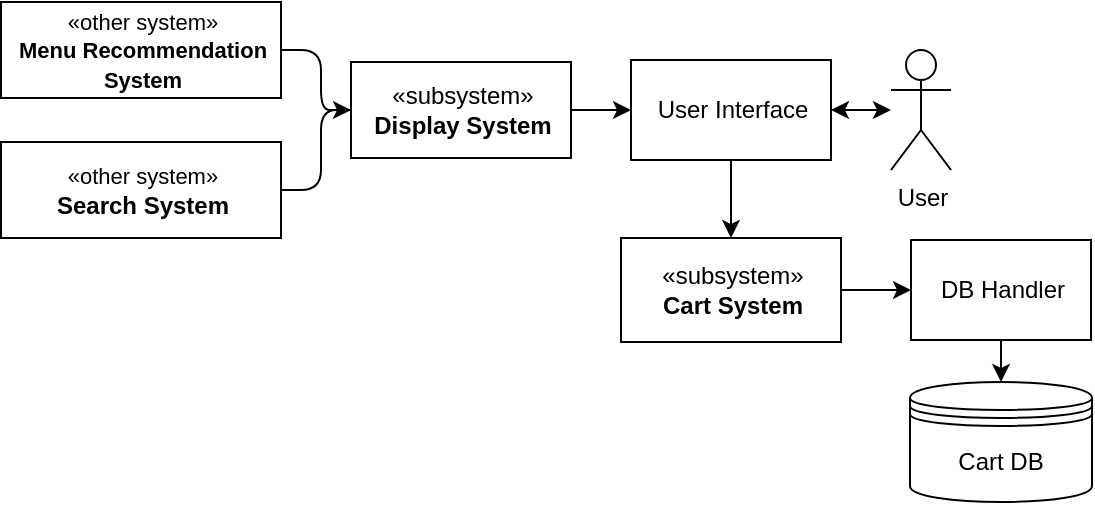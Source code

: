 <mxfile version="10.6.7" type="device"><diagram id="Myz9oXKFXugU9Ggl_K_i" name="Page-1"><mxGraphModel dx="1188" dy="589" grid="1" gridSize="10" guides="1" tooltips="1" connect="1" arrows="1" fold="1" page="1" pageScale="1" pageWidth="827" pageHeight="1169" math="0" shadow="0"><root><mxCell id="0"/><mxCell id="1" parent="0"/><mxCell id="48pc3CK4sbITwCf7wjHa-29" value="&lt;font style=&quot;font-size: 11px&quot;&gt;«other system»&lt;br&gt;&lt;b&gt;Menu Recommendation&lt;br&gt;System&lt;/b&gt;&lt;/font&gt;&lt;br&gt;" style="html=1;" vertex="1" parent="1"><mxGeometry x="39.5" y="40" width="140" height="48" as="geometry"/></mxCell><mxCell id="48pc3CK4sbITwCf7wjHa-32" value="&lt;font style=&quot;font-size: 11px&quot;&gt;«other system»&lt;br&gt;&lt;/font&gt;&lt;b&gt;Search System&lt;/b&gt;&lt;br&gt;" style="html=1;" vertex="1" parent="1"><mxGeometry x="39.5" y="110" width="140" height="48" as="geometry"/></mxCell><mxCell id="48pc3CK4sbITwCf7wjHa-34" value="«subsystem»&lt;br&gt;&lt;b&gt;Display System&lt;/b&gt;" style="html=1;" vertex="1" parent="1"><mxGeometry x="214.5" y="70" width="110" height="48" as="geometry"/></mxCell><mxCell id="48pc3CK4sbITwCf7wjHa-35" value="User Interface" style="html=1;" vertex="1" parent="1"><mxGeometry x="354.5" y="69" width="100" height="50" as="geometry"/></mxCell><mxCell id="48pc3CK4sbITwCf7wjHa-36" value="User" style="shape=umlActor;verticalLabelPosition=bottom;labelBackgroundColor=#ffffff;verticalAlign=top;html=1;" vertex="1" parent="1"><mxGeometry x="484.5" y="64" width="30" height="60" as="geometry"/></mxCell><mxCell id="48pc3CK4sbITwCf7wjHa-37" value="" style="endArrow=classic;startArrow=classic;html=1;exitX=1;exitY=0.5;exitDx=0;exitDy=0;" edge="1" parent="1" source="48pc3CK4sbITwCf7wjHa-35"><mxGeometry width="50" height="50" relative="1" as="geometry"><mxPoint x="434.5" y="200" as="sourcePoint"/><mxPoint x="484.5" y="94" as="targetPoint"/></mxGeometry></mxCell><mxCell id="48pc3CK4sbITwCf7wjHa-38" value="Cart DB" style="shape=datastore;whiteSpace=wrap;html=1;" vertex="1" parent="1"><mxGeometry x="494" y="230" width="91" height="60" as="geometry"/></mxCell><mxCell id="48pc3CK4sbITwCf7wjHa-40" value="«subsystem»&lt;br&gt;&lt;b&gt;Cart System&lt;/b&gt;" style="html=1;" vertex="1" parent="1"><mxGeometry x="349.5" y="158" width="110" height="52" as="geometry"/></mxCell><mxCell id="48pc3CK4sbITwCf7wjHa-41" value="DB Handler" style="html=1;" vertex="1" parent="1"><mxGeometry x="494.5" y="159" width="90" height="50" as="geometry"/></mxCell><mxCell id="48pc3CK4sbITwCf7wjHa-44" value="" style="endArrow=classic;html=1;exitX=1;exitY=0.5;exitDx=0;exitDy=0;entryX=0;entryY=0.5;entryDx=0;entryDy=0;" edge="1" parent="1" source="48pc3CK4sbITwCf7wjHa-29" target="48pc3CK4sbITwCf7wjHa-34"><mxGeometry width="50" height="50" relative="1" as="geometry"><mxPoint x="209.5" y="190" as="sourcePoint"/><mxPoint x="259.5" y="140" as="targetPoint"/><Array as="points"><mxPoint x="199.5" y="64"/><mxPoint x="199.5" y="94"/></Array></mxGeometry></mxCell><mxCell id="48pc3CK4sbITwCf7wjHa-46" value="" style="endArrow=none;html=1;exitX=1;exitY=0.5;exitDx=0;exitDy=0;entryX=0;entryY=0.5;entryDx=0;entryDy=0;" edge="1" parent="1" source="48pc3CK4sbITwCf7wjHa-32" target="48pc3CK4sbITwCf7wjHa-34"><mxGeometry width="50" height="50" relative="1" as="geometry"><mxPoint x="219.5" y="180" as="sourcePoint"/><mxPoint x="269.5" y="130" as="targetPoint"/><Array as="points"><mxPoint x="199.5" y="134"/><mxPoint x="199.5" y="94"/></Array></mxGeometry></mxCell><mxCell id="48pc3CK4sbITwCf7wjHa-47" value="" style="endArrow=classic;html=1;exitX=1;exitY=0.5;exitDx=0;exitDy=0;entryX=0;entryY=0.5;entryDx=0;entryDy=0;" edge="1" parent="1" source="48pc3CK4sbITwCf7wjHa-34" target="48pc3CK4sbITwCf7wjHa-35"><mxGeometry width="50" height="50" relative="1" as="geometry"><mxPoint x="309.5" y="190" as="sourcePoint"/><mxPoint x="359.5" y="140" as="targetPoint"/></mxGeometry></mxCell><mxCell id="48pc3CK4sbITwCf7wjHa-48" value="" style="endArrow=classic;html=1;exitX=0.5;exitY=1;exitDx=0;exitDy=0;entryX=0.5;entryY=0;entryDx=0;entryDy=0;" edge="1" parent="1" source="48pc3CK4sbITwCf7wjHa-35" target="48pc3CK4sbITwCf7wjHa-40"><mxGeometry width="50" height="50" relative="1" as="geometry"><mxPoint x="429.5" y="160" as="sourcePoint"/><mxPoint x="479.5" y="110" as="targetPoint"/></mxGeometry></mxCell><mxCell id="48pc3CK4sbITwCf7wjHa-49" value="" style="endArrow=classic;html=1;exitX=1;exitY=0.5;exitDx=0;exitDy=0;entryX=0;entryY=0.5;entryDx=0;entryDy=0;" edge="1" parent="1" source="48pc3CK4sbITwCf7wjHa-40" target="48pc3CK4sbITwCf7wjHa-41"><mxGeometry width="50" height="50" relative="1" as="geometry"><mxPoint x="449.5" y="270" as="sourcePoint"/><mxPoint x="499.5" y="220" as="targetPoint"/></mxGeometry></mxCell><mxCell id="48pc3CK4sbITwCf7wjHa-50" value="" style="endArrow=classic;html=1;exitX=0.5;exitY=1;exitDx=0;exitDy=0;entryX=0.5;entryY=0;entryDx=0;entryDy=0;" edge="1" parent="1" source="48pc3CK4sbITwCf7wjHa-41" target="48pc3CK4sbITwCf7wjHa-38"><mxGeometry width="50" height="50" relative="1" as="geometry"><mxPoint x="589.5" y="230" as="sourcePoint"/><mxPoint x="639.5" y="180" as="targetPoint"/></mxGeometry></mxCell></root></mxGraphModel></diagram></mxfile>